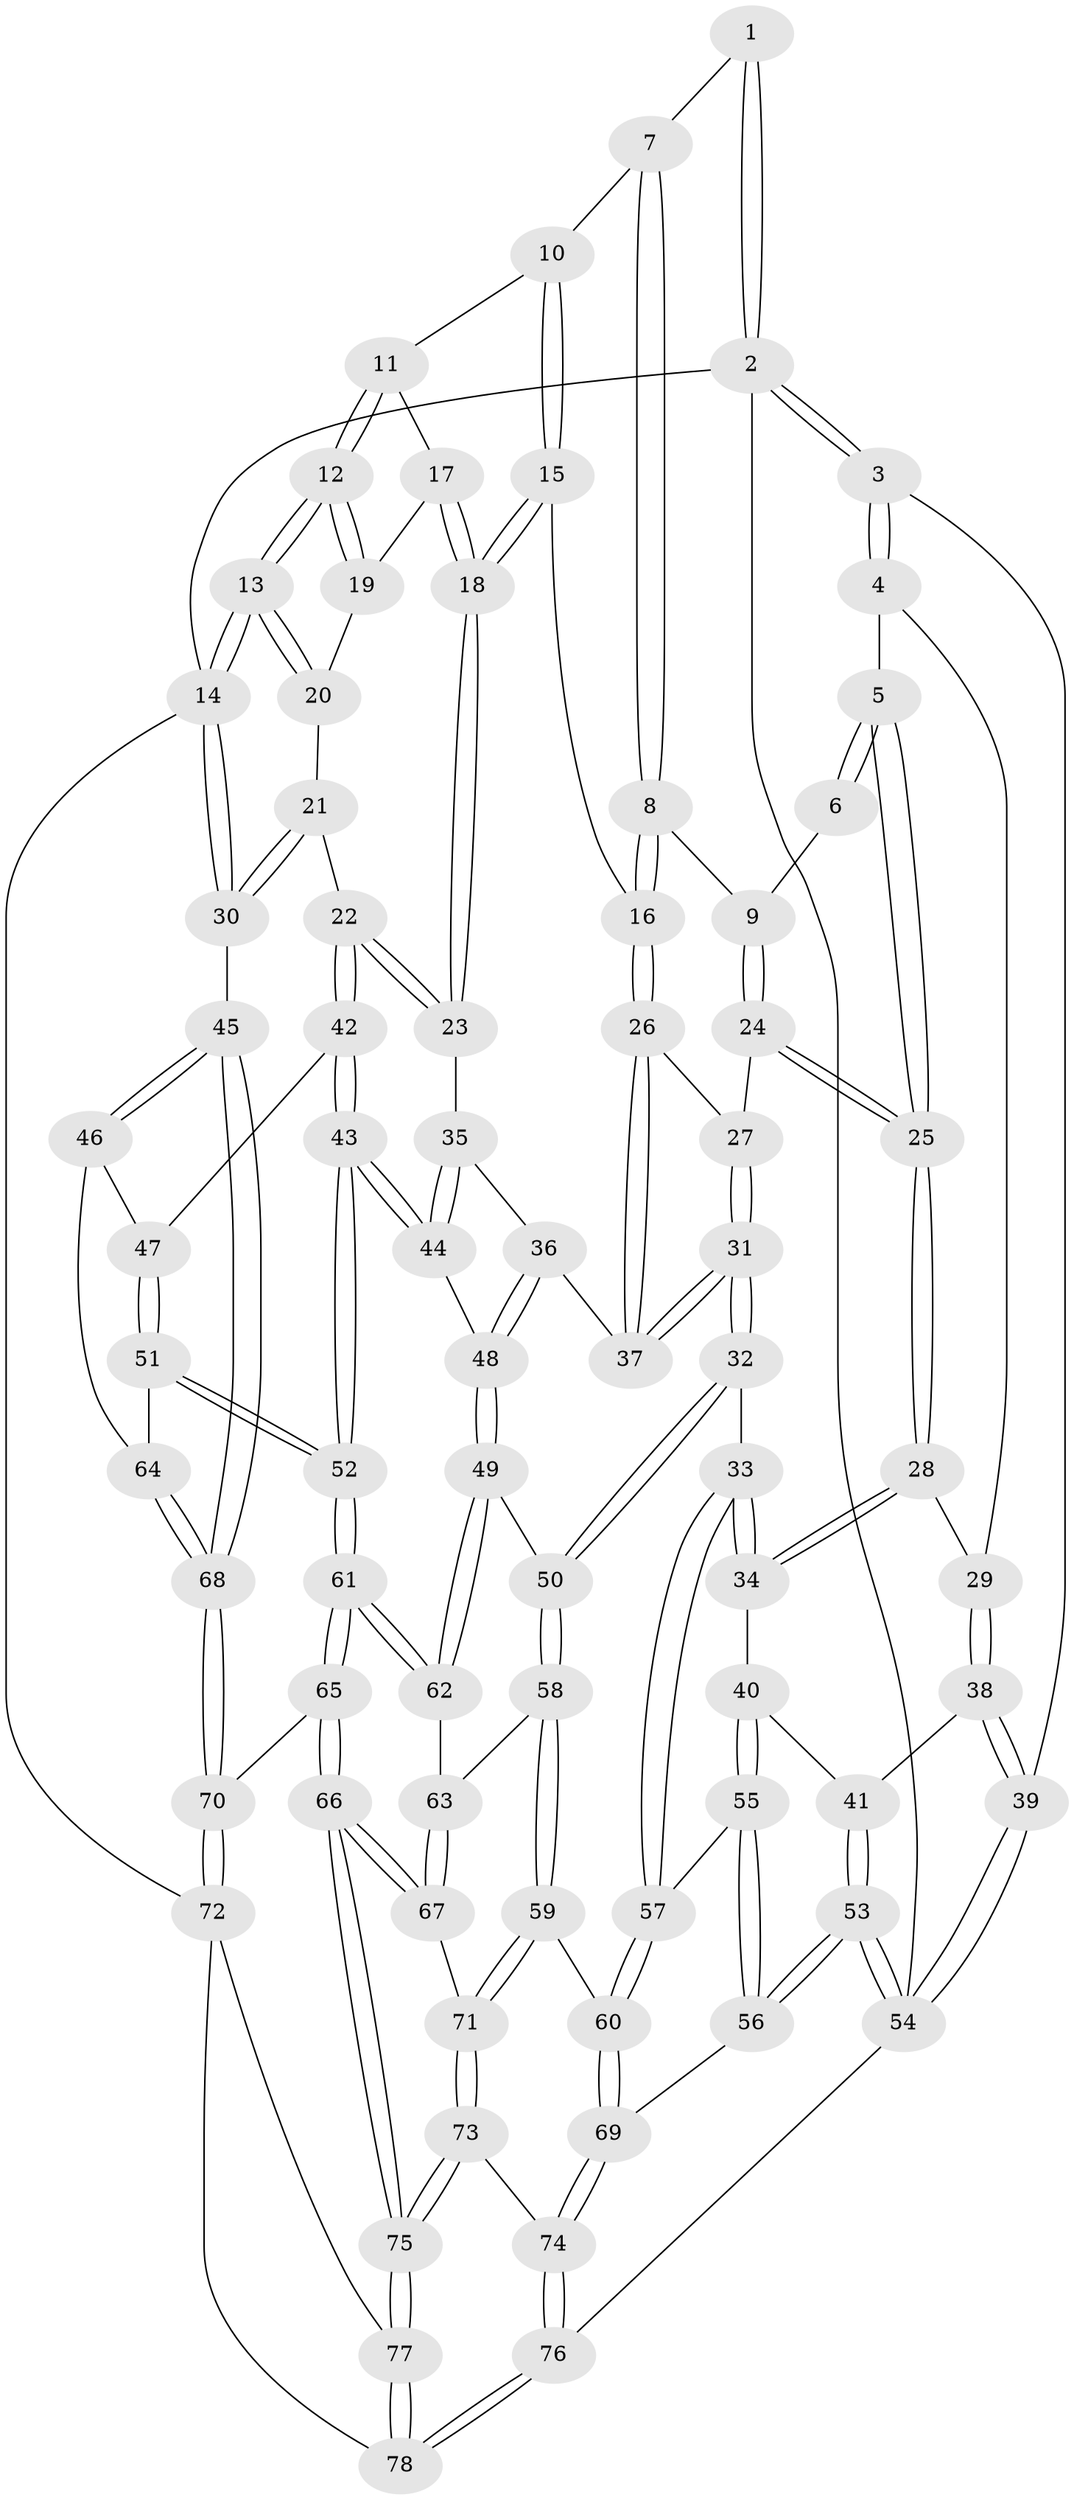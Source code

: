 // Generated by graph-tools (version 1.1) at 2025/51/03/09/25 03:51:00]
// undirected, 78 vertices, 191 edges
graph export_dot {
graph [start="1"]
  node [color=gray90,style=filled];
  1 [pos="+0.3051739299552191+0"];
  2 [pos="+0+0"];
  3 [pos="+0+0"];
  4 [pos="+0+0.08082235479495299"];
  5 [pos="+0.18584909334900554+0.10541736148041313"];
  6 [pos="+0.26293368911517834+0"];
  7 [pos="+0.54279823664754+0"];
  8 [pos="+0.37270245162026755+0.10021175295219822"];
  9 [pos="+0.33691949750607975+0.12812566390515362"];
  10 [pos="+0.5531421688962018+0"];
  11 [pos="+0.6597170596631624+0"];
  12 [pos="+1+0"];
  13 [pos="+1+0"];
  14 [pos="+1+0"];
  15 [pos="+0.5461303693855313+0.18861035571497287"];
  16 [pos="+0.5399338258348017+0.19256900370535607"];
  17 [pos="+0.7683744984591494+0.0314670543714108"];
  18 [pos="+0.6674917974537445+0.2368042399475778"];
  19 [pos="+0.8462276289592995+0.0951963085558495"];
  20 [pos="+0.8773407503481314+0.12555797822388937"];
  21 [pos="+0.9053893724243697+0.1824955848782222"];
  22 [pos="+0.8053172503432982+0.3207938864421678"];
  23 [pos="+0.7069213523408205+0.28747467532941806"];
  24 [pos="+0.292429221561968+0.18814658627402145"];
  25 [pos="+0.24752954173503777+0.18958383363862902"];
  26 [pos="+0.5076955359793645+0.22305923787897858"];
  27 [pos="+0.33400106928013523+0.21669783123765515"];
  28 [pos="+0.24257759910184953+0.19741594429981674"];
  29 [pos="+0.12833758033228768+0.2783862867246013"];
  30 [pos="+1+0.2017632048482817"];
  31 [pos="+0.38118157492619936+0.41170593883396656"];
  32 [pos="+0.34706691826949587+0.4391561023274008"];
  33 [pos="+0.2914959073160983+0.4574092951757777"];
  34 [pos="+0.26117634177939714+0.4451801665897068"];
  35 [pos="+0.6643560746328512+0.3346610044451774"];
  36 [pos="+0.47914676396691236+0.3934959500932365"];
  37 [pos="+0.47364469463898295+0.39016172037663643"];
  38 [pos="+0.08526571371551687+0.36157293982779354"];
  39 [pos="+0+0.3205395645570124"];
  40 [pos="+0.2119466391159721+0.44447671886722717"];
  41 [pos="+0.12543835546976892+0.4120718185472709"];
  42 [pos="+0.8077485270779607+0.3263975099060833"];
  43 [pos="+0.6303182096931585+0.5116442812463912"];
  44 [pos="+0.616139692577086+0.49902222040462"];
  45 [pos="+1+0.46205479035404123"];
  46 [pos="+1+0.45257921154164565"];
  47 [pos="+0.8399593271671348+0.3795656780503803"];
  48 [pos="+0.5513286616896679+0.48123850659655154"];
  49 [pos="+0.48438393662910983+0.5707479232323724"];
  50 [pos="+0.44355224582761654+0.5679858978637253"];
  51 [pos="+0.7836550464035523+0.5803552431921095"];
  52 [pos="+0.7264531787287669+0.6400663576522497"];
  53 [pos="+0+0.7111939550397676"];
  54 [pos="+0+0.7230305302800385"];
  55 [pos="+0.1236448381409541+0.6264888255981871"];
  56 [pos="+0+0.7184429080674286"];
  57 [pos="+0.2914946170287671+0.6062767709835765"];
  58 [pos="+0.3739697824787508+0.647422322696391"];
  59 [pos="+0.3343232717741877+0.6783894674754152"];
  60 [pos="+0.3309499918571139+0.6758341436109286"];
  61 [pos="+0.7109061550073232+0.728549801243752"];
  62 [pos="+0.5125587891532121+0.6263027275299924"];
  63 [pos="+0.49574945168218976+0.6385807314750034"];
  64 [pos="+0.7957654982583849+0.5797233231163286"];
  65 [pos="+0.7185375490127466+0.8048504010015882"];
  66 [pos="+0.7030973413672977+0.8404258196284686"];
  67 [pos="+0.43518866924175414+0.7268206742423505"];
  68 [pos="+1+0.647902380168983"];
  69 [pos="+0.06363304148347804+0.7659878023251859"];
  70 [pos="+1+0.7054257584155531"];
  71 [pos="+0.3546494818163518+0.7217629186389086"];
  72 [pos="+1+0.825747062258327"];
  73 [pos="+0.331370852457607+0.8344783046868786"];
  74 [pos="+0.23667418254965866+0.9419238015876457"];
  75 [pos="+0.6907916770349105+0.9126511968823562"];
  76 [pos="+0.2561550744444945+1"];
  77 [pos="+0.6950388075722159+0.9952095471404667"];
  78 [pos="+0.6843113431466702+1"];
  1 -- 2;
  1 -- 2;
  1 -- 7;
  2 -- 3;
  2 -- 3;
  2 -- 14;
  2 -- 54;
  3 -- 4;
  3 -- 4;
  3 -- 39;
  4 -- 5;
  4 -- 29;
  5 -- 6;
  5 -- 6;
  5 -- 25;
  5 -- 25;
  6 -- 9;
  7 -- 8;
  7 -- 8;
  7 -- 10;
  8 -- 9;
  8 -- 16;
  8 -- 16;
  9 -- 24;
  9 -- 24;
  10 -- 11;
  10 -- 15;
  10 -- 15;
  11 -- 12;
  11 -- 12;
  11 -- 17;
  12 -- 13;
  12 -- 13;
  12 -- 19;
  12 -- 19;
  13 -- 14;
  13 -- 14;
  13 -- 20;
  13 -- 20;
  14 -- 30;
  14 -- 30;
  14 -- 72;
  15 -- 16;
  15 -- 18;
  15 -- 18;
  16 -- 26;
  16 -- 26;
  17 -- 18;
  17 -- 18;
  17 -- 19;
  18 -- 23;
  18 -- 23;
  19 -- 20;
  20 -- 21;
  21 -- 22;
  21 -- 30;
  21 -- 30;
  22 -- 23;
  22 -- 23;
  22 -- 42;
  22 -- 42;
  23 -- 35;
  24 -- 25;
  24 -- 25;
  24 -- 27;
  25 -- 28;
  25 -- 28;
  26 -- 27;
  26 -- 37;
  26 -- 37;
  27 -- 31;
  27 -- 31;
  28 -- 29;
  28 -- 34;
  28 -- 34;
  29 -- 38;
  29 -- 38;
  30 -- 45;
  31 -- 32;
  31 -- 32;
  31 -- 37;
  31 -- 37;
  32 -- 33;
  32 -- 50;
  32 -- 50;
  33 -- 34;
  33 -- 34;
  33 -- 57;
  33 -- 57;
  34 -- 40;
  35 -- 36;
  35 -- 44;
  35 -- 44;
  36 -- 37;
  36 -- 48;
  36 -- 48;
  38 -- 39;
  38 -- 39;
  38 -- 41;
  39 -- 54;
  39 -- 54;
  40 -- 41;
  40 -- 55;
  40 -- 55;
  41 -- 53;
  41 -- 53;
  42 -- 43;
  42 -- 43;
  42 -- 47;
  43 -- 44;
  43 -- 44;
  43 -- 52;
  43 -- 52;
  44 -- 48;
  45 -- 46;
  45 -- 46;
  45 -- 68;
  45 -- 68;
  46 -- 47;
  46 -- 64;
  47 -- 51;
  47 -- 51;
  48 -- 49;
  48 -- 49;
  49 -- 50;
  49 -- 62;
  49 -- 62;
  50 -- 58;
  50 -- 58;
  51 -- 52;
  51 -- 52;
  51 -- 64;
  52 -- 61;
  52 -- 61;
  53 -- 54;
  53 -- 54;
  53 -- 56;
  53 -- 56;
  54 -- 76;
  55 -- 56;
  55 -- 56;
  55 -- 57;
  56 -- 69;
  57 -- 60;
  57 -- 60;
  58 -- 59;
  58 -- 59;
  58 -- 63;
  59 -- 60;
  59 -- 71;
  59 -- 71;
  60 -- 69;
  60 -- 69;
  61 -- 62;
  61 -- 62;
  61 -- 65;
  61 -- 65;
  62 -- 63;
  63 -- 67;
  63 -- 67;
  64 -- 68;
  64 -- 68;
  65 -- 66;
  65 -- 66;
  65 -- 70;
  66 -- 67;
  66 -- 67;
  66 -- 75;
  66 -- 75;
  67 -- 71;
  68 -- 70;
  68 -- 70;
  69 -- 74;
  69 -- 74;
  70 -- 72;
  70 -- 72;
  71 -- 73;
  71 -- 73;
  72 -- 77;
  72 -- 78;
  73 -- 74;
  73 -- 75;
  73 -- 75;
  74 -- 76;
  74 -- 76;
  75 -- 77;
  75 -- 77;
  76 -- 78;
  76 -- 78;
  77 -- 78;
  77 -- 78;
}
